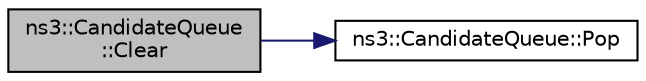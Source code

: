 digraph "ns3::CandidateQueue::Clear"
{
 // LATEX_PDF_SIZE
  edge [fontname="Helvetica",fontsize="10",labelfontname="Helvetica",labelfontsize="10"];
  node [fontname="Helvetica",fontsize="10",shape=record];
  rankdir="LR";
  Node1 [label="ns3::CandidateQueue\l::Clear",height=0.2,width=0.4,color="black", fillcolor="grey75", style="filled", fontcolor="black",tooltip="Empty the Candidate Queue and release all of the resources associated with the Shortest Path First Ve..."];
  Node1 -> Node2 [color="midnightblue",fontsize="10",style="solid",fontname="Helvetica"];
  Node2 [label="ns3::CandidateQueue::Pop",height=0.2,width=0.4,color="black", fillcolor="white", style="filled",URL="$classns3_1_1_candidate_queue.html#a7a9b3855349e02e76cd6f67a556a2ac9",tooltip="Pop the Shortest Path First Vertex pointer at the top of the queue."];
}
